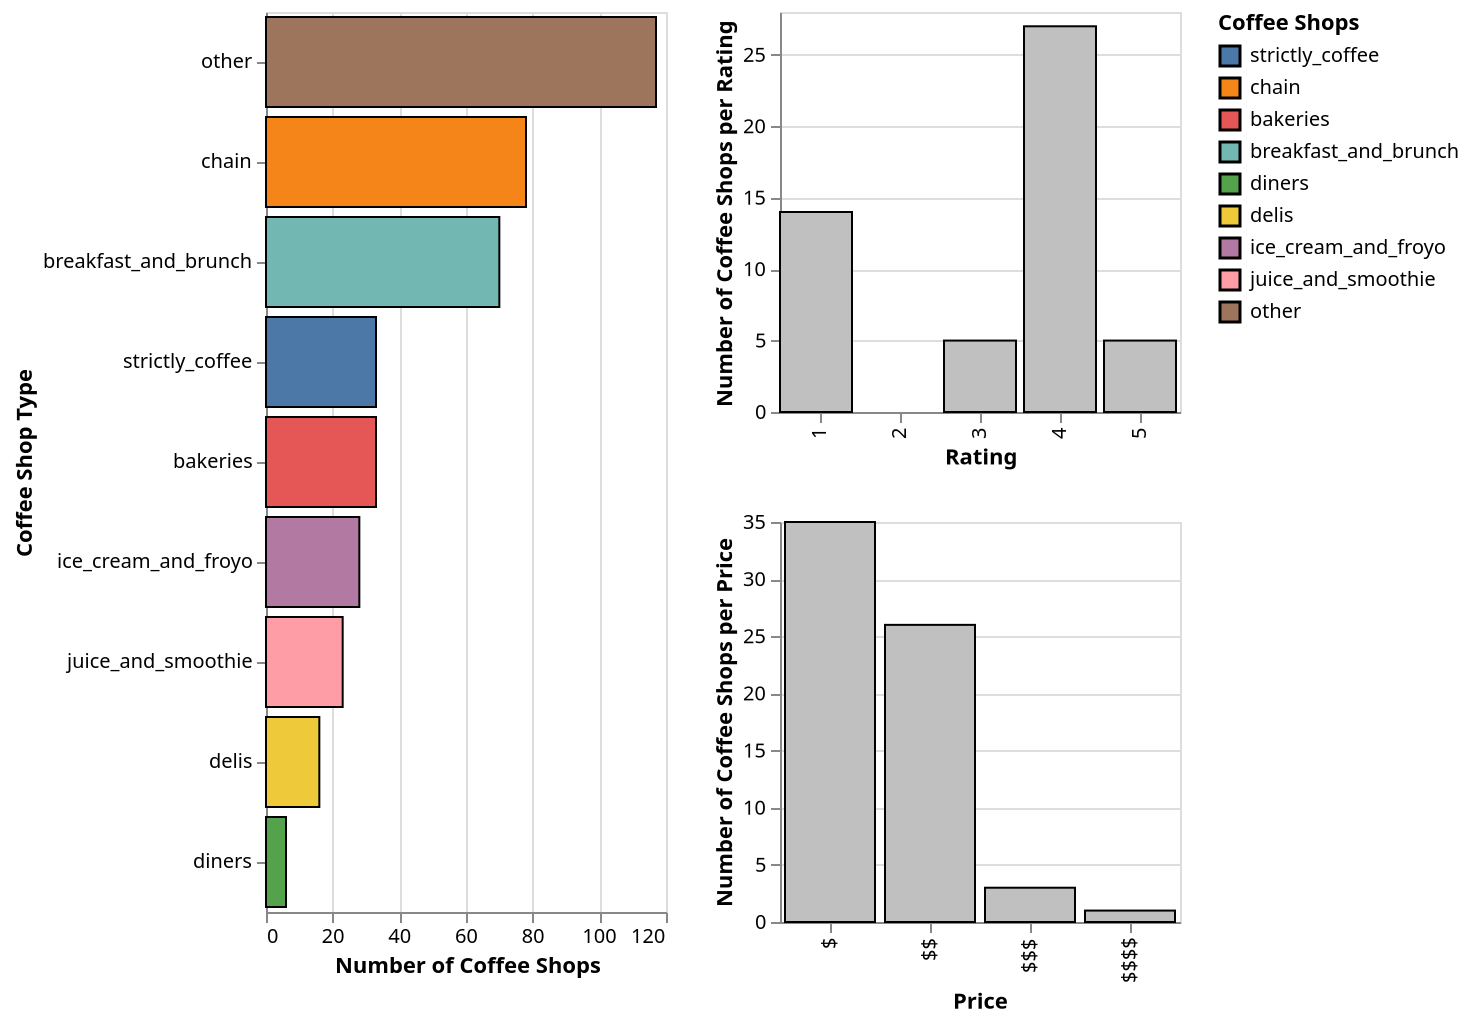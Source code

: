 {"config":{"view":{"width":400,"height":300}},"hconcat":[{"data":{"values":[{"Store_Name":"World Market","Price":"$$","Rating":4,"primary_category":"other"},{"Store_Name":"Starbucks","Price":"$$","Rating":4,"primary_category":"chain"},{"Store_Name":"Coppa Coffee and Tea Cafe","Price":"$","Rating":4.5,"primary_category":"strictly_coffee"},{"Store_Name":"Marketplace Cafe","Price":"$$","Rating":4,"primary_category":"diners"},{"Store_Name":"Godiva Chocolatier","Price":"$$","Rating":4,"primary_category":"other"},{"Store_Name":"Starbucks","Price":"$","Rating":3,"primary_category":"chain"},{"Store_Name":"Dilworth Coffee","Price":"$","Rating":4,"primary_category":"strictly_coffee"},{"Store_Name":"Nestle Toll House Cafe By Chip","Price":"$","Rating":3.5,"primary_category":"bakeries"},{"Store_Name":"The Cheesecake Factory","Price":"$$","Rating":3.5,"primary_category":"other"},{"Store_Name":"The Suffolk Punch","Price":"$","Rating":4.5,"primary_category":"other"},{"Store_Name":"Cast Iron Waffles","Price":"$","Rating":3.5,"primary_category":"breakfast_and_brunch"},{"Store_Name":"Reid's Fine Foods","Price":"$$","Rating":3.5,"primary_category":"other"},{"Store_Name":"Ebar","Price":"$$","Rating":4.5,"primary_category":"strictly_coffee"},{"Store_Name":"Bricktop's Restaurant","Price":"$$","Rating":4,"primary_category":"breakfast_and_brunch"},{"Store_Name":"Renaissance Patisserie","Price":"$$","Rating":4.5,"primary_category":"bakeries"},{"Store_Name":"Reid's Fine Foods","Price":"$$$","Rating":3.5,"primary_category":"other"},{"Store_Name":"Intermezzo Pizzeria and Cafe","Price":"$$","Rating":4,"primary_category":"other"},{"Store_Name":"Catawba Brewing","Price":"$$","Rating":4.5,"primary_category":"other"},{"Store_Name":"Earth Fare","Price":"$$$","Rating":4,"primary_category":"other"},{"Store_Name":"Pasta & Provisions","Price":"$$","Rating":4.5,"primary_category":"delis"},{"Store_Name":"ROCKSALT - Charlotte","Price":"$$","Rating":3.5,"primary_category":"breakfast_and_brunch"},{"Store_Name":"LittleSpoon","Price":"$$","Rating":3.5,"primary_category":"breakfast_and_brunch"},{"Store_Name":"Petit Philippe","Price":"$$","Rating":4.5,"primary_category":"other"},{"Store_Name":"Sugar Donuts","Price":"$$","Rating":4,"primary_category":"other"},{"Store_Name":"Another Broken Egg Cafe","Price":"$$","Rating":3.5,"primary_category":"breakfast_and_brunch"},{"Store_Name":"Gallery Restaurant","Price":"$$$","Rating":3.5,"primary_category":"breakfast_and_brunch"},{"Store_Name":"Elizabeth Creamery","Price":"$","Rating":4,"primary_category":"ice_cream_and_froyo"},{"Store_Name":"The Third Place","Price":"$","Rating":4,"primary_category":"strictly_coffee"},{"Store_Name":"Adams 7th Street Market","Price":"$","Rating":4,"primary_category":"breakfast_and_brunch"},{"Store_Name":"FuManChu CupCakes","Price":"$","Rating":4.5,"primary_category":"other"},{"Store_Name":"Central Coffee Company","Price":"$","Rating":4.5,"primary_category":"strictly_coffee"},{"Store_Name":"Two Scoops Creamery","Price":"$","Rating":4.5,"primary_category":"ice_cream_and_froyo"},{"Store_Name":"Ben & Jerry's","Price":"$","Rating":3.5,"primary_category":"ice_cream_and_froyo"},{"Store_Name":"Not Just Coffee - Providence","Price":"$$","Rating":5,"primary_category":"strictly_coffee"},{"Store_Name":"Sunflour Baking Company","Price":"$","Rating":4,"primary_category":"bakeries"},{"Store_Name":"Starbucks","Price":"$$","Rating":3.5,"primary_category":"chain"},{"Store_Name":"Earl's Grocery","Price":"$$","Rating":4.5,"primary_category":"breakfast_and_brunch"},{"Store_Name":"Bar Cocoa","Price":"$","Rating":4,"primary_category":"breakfast_and_brunch"},{"Store_Name":"Taste Cafe","Price":"$","Rating":3,"primary_category":"breakfast_and_brunch"},{"Store_Name":"Caffe Siena","Price":"$$","Rating":3.5,"primary_category":"breakfast_and_brunch"},{"Store_Name":"Caribou Coffee","Price":"$","Rating":4.5,"primary_category":"strictly_coffee"},{"Store_Name":"Mert's Heart & Soul","Price":"$$","Rating":3.5,"primary_category":"breakfast_and_brunch"},{"Store_Name":"Assorted Table Wine Shoppe","Price":"$$","Rating":4.5,"primary_category":"other"},{"Store_Name":"barCHOCOLATE","Price":"$$","Rating":4.5,"primary_category":"other"},{"Store_Name":"Local Loaf","Price":"$$","Rating":4,"primary_category":"bakeries"},{"Store_Name":"Not Just Coffee - 7th Street","Price":"$","Rating":4.5,"primary_category":"strictly_coffee"},{"Store_Name":"Orrman's Cheese Shop","Price":"$$","Rating":4.5,"primary_category":"other"},{"Store_Name":"Hazelnuts Creperie","Price":"$","Rating":4.5,"primary_category":"breakfast_and_brunch"},{"Store_Name":"Viva Raw","Price":"$$","Rating":4.5,"primary_category":"juice_and_smoothie"},{"Store_Name":"Subsecreto","Price":"$","Rating":4.5,"primary_category":"strictly_coffee"},{"Store_Name":"Waterbean Coffee","Price":"$","Rating":4.5,"primary_category":"other"},{"Store_Name":"Coffee Cone Cafe","Price":"$$","Rating":4.5,"primary_category":"ice_cream_and_froyo"},{"Store_Name":"Mecklenburg County ABC Store","Price":"$$$","Rating":3.5,"primary_category":"other"},{"Store_Name":"Quickly Bubble Tea","Price":"$","Rating":4.5,"primary_category":"juice_and_smoothie"},{"Store_Name":"Kiya's Cuizine","Price":"$","Rating":3.5,"primary_category":"juice_and_smoothie"},{"Store_Name":"CupLux Coffee Drive-Thru","Price":"$","Rating":5,"primary_category":"strictly_coffee"},{"Store_Name":"Famous Toastery","Price":"$$","Rating":3.5,"primary_category":"breakfast_and_brunch"},{"Store_Name":"Not Just Coffee - Dilworth","Price":"$","Rating":4.5,"primary_category":"breakfast_and_brunch"},{"Store_Name":"Green Brothers Juice","Price":"$$","Rating":4.5,"primary_category":"juice_and_smoothie"},{"Store_Name":"Starbucks","Price":"$$","Rating":3.5,"primary_category":"chain"},{"Store_Name":"The People's Market at Dilworth","Price":"$$","Rating":3.5,"primary_category":"strictly_coffee"},{"Store_Name":"Berrybrook Farm Natural Foods","Price":"$$","Rating":4,"primary_category":"juice_and_smoothie"},{"Store_Name":"Menchie's Frozen Yogurt","Price":"$","Rating":4,"primary_category":"ice_cream_and_froyo"},{"Store_Name":"Just Fresh Bakery Cafe","Price":"$","Rating":3,"primary_category":"breakfast_and_brunch"},{"Store_Name":"Duck Donuts","Price":"$","Rating":4.5,"primary_category":"breakfast_and_brunch"},{"Store_Name":"Crema Espresso Bar and Cafe","Price":"$","Rating":4.5,"primary_category":"bakeries"},{"Store_Name":"Harris Teeter","Price":"$$","Rating":3.5,"primary_category":"chain"},{"Store_Name":"Starbucks","Price":"$$","Rating":3.5,"primary_category":"chain"},{"Store_Name":"Roots Cafe","Price":"$$","Rating":4,"primary_category":"breakfast_and_brunch"},{"Store_Name":"Publix","Price":"$$","Rating":4,"primary_category":"other"},{"Store_Name":"Mr. K's Soft Ice Cream & Drive In","Price":"$","Rating":4,"primary_category":"ice_cream_and_froyo"},{"Store_Name":"Owen's Bagel & Deli","Price":"$","Rating":4.5,"primary_category":"delis"},{"Store_Name":"Savory Spice Shop","Price":"$$","Rating":4.5,"primary_category":"other"},{"Store_Name":"Not Just Coffee - South End","Price":"$$","Rating":4.5,"primary_category":"strictly_coffee"},{"Store_Name":"Dunkin' Donuts","Price":"$","Rating":3,"primary_category":"chain"},{"Store_Name":"Sunflour Baking Company","Price":"$","Rating":4,"primary_category":"bakeries"},{"Store_Name":"Tupelo Honey","Price":"$$","Rating":4,"primary_category":"breakfast_and_brunch"},{"Store_Name":"Trader Joe's","Price":"$$","Rating":4.5,"primary_category":"other"},{"Store_Name":"Tropical Smoothie Cafe","Price":"$","Rating":3.5,"primary_category":"juice_and_smoothie"},{"Store_Name":"Le Macaron French Pastries","Price":"$$$","Rating":4.5,"primary_category":"bakeries"},{"Store_Name":"HI Tide Poke & Raw Bar","Price":"$$","Rating":4,"primary_category":"other"},{"Store_Name":"Nova's Bakery","Price":"$","Rating":3.5,"primary_category":"bakeries"},{"Store_Name":"Einstein Bros Bagels","Price":"$","Rating":3,"primary_category":"chain"},{"Store_Name":"Crispy Crepe","Price":"$$","Rating":4,"primary_category":"bakeries"},{"Store_Name":"Lincoln's Haberdashery","Price":"$$","Rating":4.5,"primary_category":"other"},{"Store_Name":"Midnight Diner","Price":"$","Rating":4,"primary_category":"diners"},{"Store_Name":"QuikTrip","Price":"$","Rating":4.5,"primary_category":"chain"},{"Store_Name":"Atlantic Farmers Market","Price":"$","Rating":3.5,"primary_category":"other"},{"Store_Name":"The Dumpling Lady","Price":"$","Rating":4.5,"primary_category":"other"},{"Store_Name":"King of Pops","Price":"$","Rating":4.5,"primary_category":"ice_cream_and_froyo"},{"Store_Name":"Sycamore Brewing","Price":"$$","Rating":4,"primary_category":"other"},{"Store_Name":"Villani's Bakery","Price":"$","Rating":5,"primary_category":"bakeries"},{"Store_Name":"Tip Top Daily Market","Price":"$","Rating":4.5,"primary_category":"other"},{"Store_Name":"Jason's Deli","Price":"$","Rating":3.5,"primary_category":"delis"},{"Store_Name":"The Fresh Market","Price":"$$","Rating":3.5,"primary_category":"other"},{"Store_Name":"Circle K","Price":"$","Rating":4,"primary_category":"chain"},{"Store_Name":"Odalys Bakery","Price":"$","Rating":4.5,"primary_category":"other"},{"Store_Name":"La Michoacana","Price":"$$","Rating":3.5,"primary_category":"ice_cream_and_froyo"},{"Store_Name":"Free Range Brewing","Price":"$","Rating":4,"primary_category":"other"},{"Store_Name":"Red@28th","Price":"$$","Rating":3,"primary_category":"other"},{"Store_Name":"Amélie's French Bakery & Café","Price":"$$","Rating":4,"primary_category":"chain"},{"Store_Name":"Earth Fare","Price":"$$$","Rating":3.5,"primary_category":"other"},{"Store_Name":"Mugs Coffee","Price":"$","Rating":4.5,"primary_category":"strictly_coffee"},{"Store_Name":"Brawley's Beverage","Price":"$$","Rating":4.5,"primary_category":"other"},{"Store_Name":"Bedder Bedder & Moore Montford-Abbey","Price":"$","Rating":4,"primary_category":"delis"},{"Store_Name":"7-Eleven","Price":"$$","Rating":3,"primary_category":"chain"},{"Store_Name":"Smoothie King","Price":"$$","Rating":3.5,"primary_category":"chain"},{"Store_Name":"Ben & Jerry's","Price":"$$","Rating":3.5,"primary_category":"ice_cream_and_froyo"},{"Store_Name":"Dunkin' Donuts","Price":"$","Rating":3,"primary_category":"chain"},{"Store_Name":"Crispy Banh Mi","Price":"$","Rating":4.5,"primary_category":"juice_and_smoothie"},{"Store_Name":"The Mad Greek of Charlotte - An Authentic Greek Cafe","Price":"$","Rating":4,"primary_category":"breakfast_and_brunch"},{"Store_Name":"Great Harvest Bread","Price":"$$","Rating":4.5,"primary_category":"bakeries"},{"Store_Name":"Camille's Sidewalk Cafe","Price":"$","Rating":3,"primary_category":"other"},{"Store_Name":"Original Pancake House","Price":"$","Rating":4,"primary_category":"breakfast_and_brunch"},{"Store_Name":"Mecklenburg ABC Liquor Store","Price":"$$","Rating":4,"primary_category":"other"},{"Store_Name":"Circle K","Price":"$","Rating":4.5,"primary_category":"chain"},{"Store_Name":"A & A International Food","Price":"$$","Rating":5,"primary_category":"other"},{"Store_Name":"Kona Snow","Price":"$","Rating":5,"primary_category":"other"},{"Store_Name":"The Southern Gourmet","Price":"$$","Rating":4,"primary_category":"other"},{"Store_Name":"Starbucks","Price":"$","Rating":3,"primary_category":"chain"},{"Store_Name":"Napa on Providence","Price":"$$","Rating":4,"primary_category":"breakfast_and_brunch"},{"Store_Name":"Starbucks","Price":"$$","Rating":3.5,"primary_category":"chain"},{"Store_Name":"Laurel Market","Price":"$","Rating":4.5,"primary_category":"delis"},{"Store_Name":"Hong Kong Bakery","Price":"$","Rating":4.5,"primary_category":"bakeries"},{"Store_Name":"Super G Mart","Price":"$","Rating":4,"primary_category":"other"},{"Store_Name":"Cloud 9 Confections","Price":"$","Rating":3.5,"primary_category":"other"},{"Store_Name":"Waffle House","Price":"$","Rating":3,"primary_category":"chain"},{"Store_Name":"Amélie's French Bakery & Café","Price":"$$","Rating":3.5,"primary_category":"chain"},{"Store_Name":"The Fresh Market","Price":"$$$","Rating":4,"primary_category":"other"},{"Store_Name":"Gleiberman's Kosher Mart & Restaurant","Price":"$$$$","Rating":3,"primary_category":"delis"},{"Store_Name":"Coco and the Director","Price":"$","Rating":4,"primary_category":"other"},{"Store_Name":"Starbucks","Price":"$$","Rating":3,"primary_category":"chain"},{"Store_Name":"Sea Level NC","Price":"$$","Rating":4,"primary_category":"breakfast_and_brunch"},{"Store_Name":"Something Classic Cafe","Price":"$","Rating":4,"primary_category":"strictly_coffee"},{"Store_Name":"Dilworth Coffee House","Price":"$","Rating":5,"primary_category":"strictly_coffee"},{"Store_Name":"The Herban Legend","Price":"$","Rating":4.5,"primary_category":"other"},{"Store_Name":"TIN Kitchen","Price":"$","Rating":4.5,"primary_category":"other"},{"Store_Name":"Corkscrew On 5th Wine & Coffee","Price":"$$","Rating":4.5,"primary_category":"other"},{"Store_Name":"TK Cafe","Price":"$","Rating":4,"primary_category":"strictly_coffee"},{"Store_Name":"Crave Dessert Bar","Price":"$$","Rating":3.5,"primary_category":"other"},{"Store_Name":"Queen City Grounds","Price":"$$","Rating":5,"primary_category":"strictly_coffee"},{"Store_Name":"Gigi's Cupcakes of Charlotte","Price":"$$$","Rating":3,"primary_category":"bakeries"},{"Store_Name":"Original Pancake House","Price":"$$","Rating":4,"primary_category":"breakfast_and_brunch"},{"Store_Name":"Harper's Restaurant","Price":"$$","Rating":3.5,"primary_category":"breakfast_and_brunch"},{"Store_Name":"Cafe At 6100","Price":"$","Rating":3,"primary_category":"strictly_coffee"},{"Store_Name":"Umami PokéRito","Price":"$$","Rating":4.5,"primary_category":"other"},{"Store_Name":"Urbana Spa","Price":"$$$","Rating":4,"primary_category":"other"},{"Store_Name":"Pressley Park Restaurant","Price":"$","Rating":3,"primary_category":"breakfast_and_brunch"},{"Store_Name":"World Market","Price":"$$","Rating":4,"primary_category":"other"},{"Store_Name":"Krispy Kreme","Price":"$","Rating":3.5,"primary_category":"other"},{"Store_Name":"Starbucks","Price":"$$","Rating":3.5,"primary_category":"chain"},{"Store_Name":"Tattoo Me","Price":"$$$$","Rating":5,"primary_category":"other"},{"Store_Name":"The Brass Tap - South End","Price":"$$","Rating":3,"primary_category":"other"},{"Store_Name":"Wooden Robot Brewery","Price":"$","Rating":4.5,"primary_category":"other"},{"Store_Name":"Golden Cow Creamery","Price":"$","Rating":4.5,"primary_category":"ice_cream_and_froyo"},{"Store_Name":"Craft Tasting Room & Growler Shop","Price":"$$","Rating":4.5,"primary_category":"other"},{"Store_Name":"The Coffee Priest","Price":"$","Rating":4.5,"primary_category":"strictly_coffee"},{"Store_Name":"The Unknown Brewing","Price":"$","Rating":4,"primary_category":"other"},{"Store_Name":"JP Charlotte at Westin","Price":"$$","Rating":4,"primary_category":"diners"},{"Store_Name":"Rico's Acai","Price":"$$","Rating":4,"primary_category":"other"},{"Store_Name":"Smoothie King","Price":"$$","Rating":4.5,"primary_category":"chain"},{"Store_Name":"Just Fresh","Price":"$","Rating":3.5,"primary_category":"delis"},{"Store_Name":"Charlotte Coffee Station","Price":"$","Rating":4,"primary_category":"strictly_coffee"},{"Store_Name":"Energy Cafe","Price":"$","Rating":3,"primary_category":"juice_and_smoothie"},{"Store_Name":"Jackson's Java","Price":"$","Rating":3.5,"primary_category":"strictly_coffee"},{"Store_Name":"Amélie's French Bakery & Café","Price":"$","Rating":4,"primary_category":"chain"},{"Store_Name":"Starbucks","Price":"$$","Rating":3.5,"primary_category":"chain"},{"Store_Name":"Starbucks","Price":"$","Rating":3.5,"primary_category":"chain"},{"Store_Name":"Dunkin' Donuts","Price":"$","Rating":3,"primary_category":"chain"},{"Store_Name":"Redeye Diner","Price":"$","Rating":3.5,"primary_category":"diners"},{"Store_Name":"Halfpenny's","Price":"$","Rating":4.5,"primary_category":"ice_cream_and_froyo"},{"Store_Name":"Parliament Espresso & Coffee Bar","Price":"$","Rating":4.5,"primary_category":"strictly_coffee"},{"Store_Name":"Rush Espresso","Price":"$","Rating":4.5,"primary_category":"bakeries"},{"Store_Name":"Melt-In Your Mouth","Price":"$","Rating":4,"primary_category":"bakeries"},{"Store_Name":"Clover Joe's","Price":"$","Rating":4,"primary_category":"other"},{"Store_Name":"Rhino Market & Deli","Price":"$","Rating":4.5,"primary_category":"delis"},{"Store_Name":"Valhalla Pub and Eatery","Price":"$$","Rating":4,"primary_category":"breakfast_and_brunch"},{"Store_Name":"7-Eleven","Price":"$$","Rating":5,"primary_category":"chain"},{"Store_Name":"Hazelnuts Creperie","Price":"$","Rating":4.5,"primary_category":"breakfast_and_brunch"},{"Store_Name":"Starbucks","Price":"$$","Rating":3.5,"primary_category":"chain"},{"Store_Name":"Energy Cafe","Price":"$","Rating":3.5,"primary_category":"juice_and_smoothie"},{"Store_Name":"Green Brothers Juice Co.","Price":"$$","Rating":4,"primary_category":"juice_and_smoothie"},{"Store_Name":"Chicken Salad Chick","Price":"$","Rating":3.5,"primary_category":"other"},{"Store_Name":"Charlotte Christmas Village","Price":"$$","Rating":3,"primary_category":"other"},{"Store_Name":"Not Just Coffee- Packard Place","Price":"$","Rating":4.5,"primary_category":"strictly_coffee"},{"Store_Name":"Basal Coffee","Price":"$","Rating":5,"primary_category":"strictly_coffee"},{"Store_Name":"Papi Queso","Price":"$","Rating":4.5,"primary_category":"other"},{"Store_Name":"Loft & Cellar","Price":"$$","Rating":4,"primary_category":"breakfast_and_brunch"},{"Store_Name":"Green's Lunch","Price":"$","Rating":3.5,"primary_category":"breakfast_and_brunch"},{"Store_Name":"Draught","Price":"$$","Rating":3.5,"primary_category":"breakfast_and_brunch"},{"Store_Name":"Nile Ethiopian Restaurant & Grocery","Price":"$","Rating":5,"primary_category":"other"},{"Store_Name":"Al-basha Mediterranean Grill & Hookah","Price":"$$","Rating":4,"primary_category":"juice_and_smoothie"},{"Store_Name":"Cedar Land","Price":"$","Rating":4,"primary_category":"other"},{"Store_Name":"QuikTrip","Price":"$$","Rating":4.5,"primary_category":"chain"},{"Store_Name":"Ben & Jerry's","Price":"$$","Rating":3.5,"primary_category":"ice_cream_and_froyo"},{"Store_Name":"Caribou Coffee","Price":"$","Rating":4.5,"primary_category":"strictly_coffee"},{"Store_Name":"Julia's Café and Books","Price":"$","Rating":4.5,"primary_category":"other"},{"Store_Name":"Yummi Banh Mi Truck","Price":"$","Rating":4.5,"primary_category":"other"},{"Store_Name":"Waffle House","Price":"$","Rating":3.5,"primary_category":"chain"},{"Store_Name":"Cracker Barrel Old Country Store","Price":"$","Rating":3.5,"primary_category":"breakfast_and_brunch"},{"Store_Name":"Harris Teeter","Price":"$$","Rating":4,"primary_category":"chain"},{"Store_Name":"Starbucks","Price":"$$","Rating":4.5,"primary_category":"chain"},{"Store_Name":"Barista Craft","Price":"$","Rating":4,"primary_category":"bakeries"},{"Store_Name":"Karmale Cafe","Price":"$","Rating":4,"primary_category":"breakfast_and_brunch"},{"Store_Name":"Jolly Rolls Ice Cream","Price":"$","Rating":3.5,"primary_category":"ice_cream_and_froyo"},{"Store_Name":"Phil's Deli","Price":"$","Rating":4,"primary_category":"delis"},{"Store_Name":"The Fresh Market","Price":"$$$","Rating":3.5,"primary_category":"other"},{"Store_Name":"Poppy's Bagels & More","Price":"$","Rating":4,"primary_category":"breakfast_and_brunch"},{"Store_Name":"The Secret Chocolatier","Price":"$$","Rating":4.5,"primary_category":"other"},{"Store_Name":"Juice Bar Providence Plaza","Price":"$$","Rating":4,"primary_category":"juice_and_smoothie"},{"Store_Name":"Eddie's Place","Price":"$$","Rating":4,"primary_category":"breakfast_and_brunch"},{"Store_Name":"Cotswold Farmers Market","Price":"$","Rating":5,"primary_category":"other"},{"Store_Name":"Cold Stone Creamery","Price":"$$","Rating":4,"primary_category":"ice_cream_and_froyo"},{"Store_Name":"Starbucks","Price":"$$","Rating":3,"primary_category":"chain"},{"Store_Name":"Hazelnuts Creperie","Price":"$","Rating":4.5,"primary_category":"breakfast_and_brunch"},{"Store_Name":"TCBY","Price":"$","Rating":3.5,"primary_category":"ice_cream_and_froyo"},{"Store_Name":"The Butcher's Market","Price":"$$$","Rating":4,"primary_category":"other"},{"Store_Name":"Famous Toastery Ballantyne","Price":"$$","Rating":4,"primary_category":"breakfast_and_brunch"},{"Store_Name":"Starbucks","Price":"$$","Rating":3.5,"primary_category":"chain"},{"Store_Name":"Bytes Cafe","Price":"$","Rating":3,"primary_category":"breakfast_and_brunch"},{"Store_Name":"Big View Diner","Price":"$$","Rating":3.5,"primary_category":"diners"},{"Store_Name":"The Lights Juicery & Cafe","Price":"$$","Rating":4.5,"primary_category":"juice_and_smoothie"},{"Store_Name":"Rita's Italian Ice","Price":"$","Rating":4,"primary_category":"ice_cream_and_froyo"},{"Store_Name":"Harris Teeter","Price":"$$","Rating":3,"primary_category":"chain"},{"Store_Name":"Bagel Bin & Deli II","Price":"$","Rating":4,"primary_category":"delis"},{"Store_Name":"Cast Iron Waffles","Price":"$","Rating":4,"primary_category":"breakfast_and_brunch"},{"Store_Name":"IHOP","Price":"$","Rating":3.5,"primary_category":"chain"},{"Store_Name":"Starbucks","Price":"$$","Rating":5,"primary_category":"chain"},{"Store_Name":"Publix","Price":"$$","Rating":4.5,"primary_category":"other"},{"Store_Name":"Rush Espresso Cafe and Wine Bar","Price":"$","Rating":4.5,"primary_category":"breakfast_and_brunch"},{"Store_Name":"Smoothie King","Price":"$$","Rating":4,"primary_category":"chain"},{"Store_Name":"Terrace Restaurants","Price":"$$","Rating":4,"primary_category":"breakfast_and_brunch"},{"Store_Name":"Starbucks","Price":"$$","Rating":3,"primary_category":"chain"},{"Store_Name":"Sunflour Baking Company","Price":"$$","Rating":4,"primary_category":"bakeries"},{"Store_Name":"Mocco Bistro","Price":"$","Rating":4.5,"primary_category":"bakeries"},{"Store_Name":"Skyland Family Restaurant","Price":"$","Rating":3.5,"primary_category":"breakfast_and_brunch"},{"Store_Name":"7-Eleven","Price":"$$","Rating":3,"primary_category":"chain"},{"Store_Name":"Harris Teeter","Price":"$$","Rating":4,"primary_category":"chain"},{"Store_Name":"Stockyard Restaurant","Price":"$","Rating":4.5,"primary_category":"breakfast_and_brunch"},{"Store_Name":"The Common Market Oakwold","Price":"$","Rating":4.5,"primary_category":"other"},{"Store_Name":"Upstream","Price":"$$$","Rating":4,"primary_category":"breakfast_and_brunch"},{"Store_Name":"Cafe Monte","Price":"$$","Rating":4,"primary_category":"bakeries"},{"Store_Name":"Starbucks","Price":"$","Rating":3.5,"primary_category":"chain"},{"Store_Name":"Harris Teeter","Price":"$$","Rating":4,"primary_category":"chain"},{"Store_Name":"Cloister Honey","Price":"$$","Rating":5,"primary_category":"other"},{"Store_Name":"Corkbuzz Restaurant & Wine Bar","Price":"$$","Rating":4,"primary_category":"breakfast_and_brunch"},{"Store_Name":"Starbucks","Price":"$","Rating":3,"primary_category":"chain"},{"Store_Name":"Whole Foods Market - Charlotte","Price":"$$$","Rating":4,"primary_category":"other"},{"Store_Name":"Caribou Coffee","Price":"$$","Rating":4,"primary_category":"juice_and_smoothie"},{"Store_Name":"Bruegger's Bagels","Price":"$","Rating":3,"primary_category":"breakfast_and_brunch"},{"Store_Name":"Juice Bar","Price":"$$","Rating":4,"primary_category":"juice_and_smoothie"},{"Store_Name":"Amélie's French Bakery & Café","Price":"$","Rating":4.5,"primary_category":"chain"},{"Store_Name":"Suárez Bakery","Price":"$","Rating":4,"primary_category":"bakeries"},{"Store_Name":"Cantina 1511","Price":"$$","Rating":3.5,"primary_category":"breakfast_and_brunch"},{"Store_Name":"Va Da Vie","Price":"$","Rating":4.5,"primary_category":"other"},{"Store_Name":"The Flying Biscuit Cafe - Charlotte","Price":"$$","Rating":4,"primary_category":"breakfast_and_brunch"},{"Store_Name":"The Charlotte Cafe","Price":"$$","Rating":3,"primary_category":"breakfast_and_brunch"},{"Store_Name":"7-Eleven","Price":"$$","Rating":5,"primary_category":"chain"},{"Store_Name":"Cosmic Cookie Bakery","Price":"$","Rating":3.5,"primary_category":"bakeries"},{"Store_Name":"Waffle House","Price":"$","Rating":3,"primary_category":"chain"},{"Store_Name":"7-Eleven","Price":"$","Rating":5,"primary_category":"chain"},{"Store_Name":"Blue Blaze Brewing","Price":"$","Rating":4.5,"primary_category":"other"},{"Store_Name":"Toucan Louie's","Price":"$$","Rating":5,"primary_category":"juice_and_smoothie"},{"Store_Name":"Pure Intentions Coffee","Price":"$$","Rating":5,"primary_category":"strictly_coffee"},{"Store_Name":"NoDa Brewing Company","Price":"$","Rating":4.5,"primary_category":"other"},{"Store_Name":"Graham Street Grill","Price":"$","Rating":4.5,"primary_category":"breakfast_and_brunch"},{"Store_Name":"Famous Toastery","Price":"$$","Rating":4,"primary_category":"breakfast_and_brunch"},{"Store_Name":"Fruiticup","Price":"$","Rating":3.5,"primary_category":"ice_cream_and_froyo"},{"Store_Name":"Ninety's Ice Cream & Sandwiches","Price":"$","Rating":4,"primary_category":"ice_cream_and_froyo"},{"Store_Name":"Wine Vault","Price":"$$","Rating":4,"primary_category":"other"},{"Store_Name":"Starbucks","Price":"$$","Rating":3.5,"primary_category":"chain"},{"Store_Name":"Smoothie King","Price":"$","Rating":3.5,"primary_category":"chain"},{"Store_Name":"Pike's Old Fashioned Soda Shop","Price":"$$","Rating":3.5,"primary_category":"ice_cream_and_froyo"},{"Store_Name":"All Nations Coffee","Price":"$","Rating":4.5,"primary_category":"strictly_coffee"},{"Store_Name":"Central Coffee","Price":"$","Rating":4,"primary_category":"strictly_coffee"},{"Store_Name":"Clean Juice","Price":"$$","Rating":3.5,"primary_category":"juice_and_smoothie"},{"Store_Name":"Tea Fusion Cafe","Price":"$","Rating":4.5,"primary_category":"other"},{"Store_Name":"Pho Real Vietnamese Restaurant and Bar","Price":"$$","Rating":3.5,"primary_category":"other"},{"Store_Name":"Banh Mi Brothers","Price":"$","Rating":4.5,"primary_category":"juice_and_smoothie"},{"Store_Name":"Starbucks","Price":"$$","Rating":3.5,"primary_category":"chain"},{"Store_Name":"Circle K","Price":"$","Rating":5,"primary_category":"chain"},{"Store_Name":"Starbucks","Price":"$$","Rating":4,"primary_category":"chain"},{"Store_Name":"World Market","Price":"$$","Rating":4,"primary_category":"other"},{"Store_Name":"Pelican's SnoBalls","Price":"$","Rating":4.5,"primary_category":"other"},{"Store_Name":"Starbucks","Price":"$$$","Rating":4.5,"primary_category":"chain"},{"Store_Name":"The Olde Mecklenburg Brewery","Price":"$$","Rating":4,"primary_category":"other"},{"Store_Name":"Red Clay Ciderworks","Price":"$","Rating":4.5,"primary_category":"other"},{"Store_Name":"South End Grind","Price":"$","Rating":4.5,"primary_category":"strictly_coffee"},{"Store_Name":"Bedder Bedder & Moore","Price":"$","Rating":3.5,"primary_category":"delis"},{"Store_Name":"QuikTrip","Price":"$$","Rating":4.5,"primary_category":"chain"},{"Store_Name":"Carolina Prime Restaurant & Steakhouse","Price":"$$","Rating":3.5,"primary_category":"breakfast_and_brunch"},{"Store_Name":"New York Pastries & Pasteleria","Price":"$","Rating":4,"primary_category":"bakeries"},{"Store_Name":"Sugar Creek Brewing Company","Price":"$$","Rating":4.5,"primary_category":"other"},{"Store_Name":"Legion Brewing","Price":"$","Rating":4.5,"primary_category":"other"},{"Store_Name":"Okra","Price":"$$","Rating":4,"primary_category":"other"},{"Store_Name":"The Common Market","Price":"$","Rating":4.5,"primary_category":"delis"},{"Store_Name":"Hookah Hotspot","Price":"$$","Rating":4.5,"primary_category":"other"},{"Store_Name":"Sammy's Deli Restaurants","Price":"$","Rating":3.5,"primary_category":"delis"},{"Store_Name":"Bistro La Bon","Price":"$$","Rating":4,"primary_category":"breakfast_and_brunch"},{"Store_Name":"Harris Teeter","Price":"$$","Rating":3,"primary_category":"chain"},{"Store_Name":"Bakery Deli Salvadoreno","Price":"$","Rating":3.5,"primary_category":"delis"},{"Store_Name":"Silver Bullet Diner","Price":"$","Rating":3.5,"primary_category":"breakfast_and_brunch"},{"Store_Name":"Clean Juice","Price":"$$","Rating":3.5,"primary_category":"juice_and_smoothie"},{"Store_Name":"Flying Biscuit Cafe- Charlotte","Price":"$$","Rating":3.5,"primary_category":"breakfast_and_brunch"},{"Store_Name":"Starbucks","Price":"$","Rating":3.5,"primary_category":"chain"},{"Store_Name":"Starbucks","Price":"$$","Rating":3,"primary_category":"chain"},{"Store_Name":"Harris Teeter","Price":"$$","Rating":4,"primary_category":"chain"},{"Store_Name":"Exxon Mobile","Price":"$$","Rating":5,"primary_category":"other"},{"Store_Name":"Marble Slab Creamery","Price":"$","Rating":3.5,"primary_category":"ice_cream_and_froyo"},{"Store_Name":"7-Eleven","Price":"$$","Rating":5,"primary_category":"chain"},{"Store_Name":"Inizio Pizza Napoletana","Price":"$$","Rating":4.5,"primary_category":"other"},{"Store_Name":"Crispy Banh Mi","Price":"$$","Rating":5,"primary_category":"juice_and_smoothie"},{"Store_Name":"Comic Girl Coffee & Books","Price":"$","Rating":5,"primary_category":"other"},{"Store_Name":"Dilworth Coffee - Plantation Market","Price":"$","Rating":4,"primary_category":"strictly_coffee"},{"Store_Name":"Holler & Dash Biscuit House","Price":"$","Rating":4.5,"primary_category":"breakfast_and_brunch"},{"Store_Name":"Nekter Juice Bar","Price":"$$","Rating":4.5,"primary_category":"ice_cream_and_froyo"},{"Store_Name":"Harris Teeter","Price":"$$","Rating":4,"primary_category":"chain"},{"Store_Name":"7-Eleven","Price":"$$","Rating":3,"primary_category":"chain"},{"Store_Name":"Hex Coffee","Price":"$","Rating":4.5,"primary_category":"strictly_coffee"},{"Store_Name":"Good Bottle","Price":"$$","Rating":4.5,"primary_category":"other"},{"Store_Name":"Light Rail Family Restaurant","Price":"$","Rating":3.5,"primary_category":"breakfast_and_brunch"},{"Store_Name":"Microsoft Cafeteria","Price":"$","Rating":4,"primary_category":"other"},{"Store_Name":"The Blushing Bakeshop","Price":"$$","Rating":3,"primary_category":"bakeries"},{"Store_Name":"Aldi","Price":"$","Rating":3.5,"primary_category":"other"},{"Store_Name":"Starbucks","Price":"$$","Rating":3,"primary_category":"chain"},{"Store_Name":"7-Eleven","Price":"$$","Rating":3.5,"primary_category":"chain"},{"Store_Name":"Menus Restaurant","Price":"$","Rating":4,"primary_category":"breakfast_and_brunch"},{"Store_Name":"Antojitos Mi Colombia Bakery","Price":"$","Rating":4,"primary_category":"bakeries"},{"Store_Name":"Noda Bodega","Price":"$","Rating":4.5,"primary_category":"delis"},{"Store_Name":"Heist Brewery","Price":"$$","Rating":3.5,"primary_category":"other"},{"Store_Name":"Reigning Doughnuts","Price":"$","Rating":4.5,"primary_category":"other"},{"Store_Name":"Popbar","Price":"$","Rating":4.5,"primary_category":"ice_cream_and_froyo"},{"Store_Name":"Smelly Cat Coffee","Price":"$","Rating":4.5,"primary_category":"breakfast_and_brunch"},{"Store_Name":"JackBeagles","Price":"$","Rating":4,"primary_category":"breakfast_and_brunch"},{"Store_Name":"Boudreaux's Louisiana Kitchen","Price":"$$","Rating":3.5,"primary_category":"breakfast_and_brunch"},{"Store_Name":"Salud Beer Shop","Price":"$$","Rating":5,"primary_category":"other"},{"Store_Name":"Salud Cerveceria","Price":"$$","Rating":4.5,"primary_category":"other"},{"Store_Name":"Trade And Lore","Price":"$","Rating":4.5,"primary_category":"strictly_coffee"},{"Store_Name":"Bold Missy Brewery","Price":"$","Rating":4,"primary_category":"other"},{"Store_Name":"Crown Station","Price":"$","Rating":5,"primary_category":"other"},{"Store_Name":"Divine Barrel Brewing","Price":"$$","Rating":5,"primary_category":"other"},{"Store_Name":"Odalys Bakery","Price":"$","Rating":4.5,"primary_category":"bakeries"},{"Store_Name":"Dragon Moonshine","Price":"$","Rating":5,"primary_category":"other"},{"Store_Name":"Mac Tabby","Price":"$","Rating":4.5,"primary_category":"other"},{"Store_Name":"Boquete Mountain Coffee Roasters","Price":"$$","Rating":5,"primary_category":"strictly_coffee"},{"Store_Name":"NoDa Brewing Company","Price":"$","Rating":4.5,"primary_category":"other"},{"Store_Name":"Bosna Market","Price":"$$","Rating":4.5,"primary_category":"other"},{"Store_Name":"Krazy Fish","Price":"$$","Rating":4,"primary_category":"breakfast_and_brunch"},{"Store_Name":"Zada Jane's Corner Cafe","Price":"$$","Rating":3.5,"primary_category":"breakfast_and_brunch"},{"Store_Name":"Nova's Bakery","Price":"$","Rating":3.5,"primary_category":"bakeries"},{"Store_Name":"Rita's Italian Ice","Price":"$","Rating":4,"primary_category":"ice_cream_and_froyo"},{"Store_Name":"Midwood Smokehouse","Price":"$$","Rating":4.5,"primary_category":"other"},{"Store_Name":"Great Harvest Bread","Price":"$","Rating":4,"primary_category":"bakeries"},{"Store_Name":"Starbucks","Price":"$$","Rating":3.5,"primary_category":"chain"},{"Store_Name":"Trader Joe's","Price":"$$","Rating":4.5,"primary_category":"other"},{"Store_Name":"Vintner Wine Market","Price":"$$","Rating":4,"primary_category":"other"},{"Store_Name":"Le Peep","Price":"$$","Rating":3.5,"primary_category":"breakfast_and_brunch"},{"Store_Name":"Manhattan Bagel","Price":"$","Rating":3.5,"primary_category":"other"},{"Store_Name":"Dino's Family Restaurant","Price":"$","Rating":3.5,"primary_category":"breakfast_and_brunch"},{"Store_Name":"The Village","Price":"$","Rating":3.5,"primary_category":"breakfast_and_brunch"},{"Store_Name":"The Suffolk Punch","Price":"$$","Rating":4,"primary_category":"other"},{"Store_Name":"Hyde Brewing","Price":"$$","Rating":3,"primary_category":"other"},{"Store_Name":"Triple C Brewing Company","Price":"$","Rating":4.5,"primary_category":"other"},{"Store_Name":"Lenny Boy Brewing","Price":"$","Rating":4.5,"primary_category":"other"},{"Store_Name":"Rhino Market & Deli","Price":"$","Rating":4.5,"primary_category":"delis"},{"Store_Name":"Starbucks","Price":"$$","Rating":3,"primary_category":"chain"},{"Store_Name":"Carolina Family Restaurant","Price":"$","Rating":4,"primary_category":"breakfast_and_brunch"},{"Store_Name":"Bp","Price":"$","Rating":4,"primary_category":"other"},{"Store_Name":"Landmark Diner Restaurant","Price":"$","Rating":3.5,"primary_category":"diners"},{"Store_Name":"Manolo's Bakery","Price":"$","Rating":4,"primary_category":"bakeries"},{"Store_Name":"X-tra Ball Ice Cream & Pinball","Price":"$","Rating":4.5,"primary_category":"ice_cream_and_froyo"},{"Store_Name":"QuikTrip","Price":"$","Rating":4,"primary_category":"chain"},{"Store_Name":"IHOP","Price":"$","Rating":3,"primary_category":"chain"},{"Store_Name":"QC Tea Bar","Price":"$$","Rating":4.5,"primary_category":"juice_and_smoothie"},{"Store_Name":"Just Fresh","Price":"$","Rating":3.5,"primary_category":"juice_and_smoothie"},{"Store_Name":"Rise Biscuits Donuts","Price":"$","Rating":3.5,"primary_category":"other"},{"Store_Name":"Charlotte Regional Farmers Market","Price":"$","Rating":4,"primary_category":"other"},{"Store_Name":"Dunkin' Donuts","Price":"$$","Rating":3.5,"primary_category":"chain"},{"Store_Name":"Jazzy Cheesecakes","Price":"$$","Rating":4,"primary_category":"bakeries"},{"Store_Name":"Bob Evans","Price":"$","Rating":3,"primary_category":"breakfast_and_brunch"},{"Store_Name":"Clean Juice","Price":"$$","Rating":4.5,"primary_category":"juice_and_smoothie"},{"Store_Name":"Starbucks","Price":"$$","Rating":4,"primary_category":"chain"},{"Store_Name":"Harris Teeter","Price":"$$","Rating":4,"primary_category":"chain"},{"Store_Name":"Harris Teeter","Price":"$$","Rating":4.5,"primary_category":"chain"},{"Store_Name":"TCBY","Price":"$","Rating":4,"primary_category":"ice_cream_and_froyo"},{"Store_Name":"Speedway Grill & Cafe","Price":"$$","Rating":3,"primary_category":"breakfast_and_brunch"},{"Store_Name":"Starbucks","Price":"$$","Rating":3,"primary_category":"chain"},{"Store_Name":"Starbucks","Price":"$$","Rating":3,"primary_category":"chain"},{"Store_Name":"The Great American Bagel Bakery","Price":"$$","Rating":3,"primary_category":"other"},{"Store_Name":"Pino Gelato","Price":"$$","Rating":3.5,"primary_category":"other"},{"Store_Name":"Cinnabon","Price":"$","Rating":3.5,"primary_category":"bakeries"},{"Store_Name":"Cinnabon-Carvel","Price":"$","Rating":3,"primary_category":"bakeries"},{"Store_Name":"Rocky Mountain Chocolate Factory","Price":"$$","Rating":5,"primary_category":"other"},{"Store_Name":"TCBY","Price":"$$","Rating":3.5,"primary_category":"ice_cream_and_froyo"},{"Store_Name":"Brioche Dorée","Price":"$","Rating":3,"primary_category":"bakeries"},{"Store_Name":"Starbucks","Price":"$$","Rating":3.5,"primary_category":"chain"},{"Store_Name":"Starbucks","Price":"$$","Rating":3.5,"primary_category":"chain"},{"Store_Name":"Community Table Bistro","Price":"$","Rating":4.5,"primary_category":"breakfast_and_brunch"},{"Store_Name":"Trader Joe's","Price":"$$","Rating":4.5,"primary_category":"other"},{"Store_Name":"Great Harvest Bread","Price":"$","Rating":4.5,"primary_category":"bakeries"},{"Store_Name":"Rita's Italian Ice","Price":"$","Rating":4.5,"primary_category":"ice_cream_and_froyo"},{"Store_Name":"Starbucks","Price":"$$","Rating":4,"primary_category":"chain"},{"Store_Name":"Cold Stone Creamery","Price":"$$","Rating":3,"primary_category":"ice_cream_and_froyo"},{"Store_Name":"Harris Teeter","Price":"$$","Rating":3,"primary_category":"chain"}]},"mark":{"type":"bar","stroke":"Black"},"encoding":{"color":{"type":"nominal","field":"primary_category","legend":{"title":"Coffee Shops"},"scale":{"domain":["strictly_coffee","chain","bakeries","breakfast_and_brunch","diners","delis","ice_cream_and_froyo","juice_and_smoothie","other"],"scheme":"tableau10"}},"x":{"type":"quantitative","aggregate":"count","axis":{"title":"Number of Coffee Shops"}},"y":{"type":"nominal","axis":{"title":"Coffee Shop Type"},"field":"primary_category","sort":{"op":"count","order":"descending"}}},"height":450,"width":200},{"vconcat":[{"data":{"values":[{"Store_Name":"Morsels","Price":"$","Rating":3.5,"primary_category":"strictly_coffee"},{"Store_Name":"Ebar","Price":"$","Rating":4,"primary_category":"strictly_coffee"},{"Store_Name":"Simmer Cafe","Price":"$$","Rating":4,"primary_category":"strictly_coffee"},{"Store_Name":"Starbucks","Price":"$$","Rating":3,"primary_category":"chain"},{"Store_Name":"Cafe 100","Price":"$","Rating":4,"primary_category":"other"},{"Store_Name":"Aviva by Kameel","Price":"$$","Rating":5,"primary_category":"juice_and_smoothie"},{"Store_Name":"The Warhorse Coffee Joint","Price":"$","Rating":4.5,"primary_category":"strictly_coffee"},{"Store_Name":"The Goat Farm","Price":"$","Rating":4.5,"primary_category":"other"},{"Store_Name":"Land of a Thousand Hills Midtown","Price":"$$","Rating":4,"primary_category":"bakeries"},{"Store_Name":"Empire State South","Price":"$$$","Rating":4,"primary_category":"other"},{"Store_Name":"Arden's Garden","Price":"$","Rating":4,"primary_category":"chain"},{"Store_Name":"The Flying Biscuit Cafe","Price":"$$","Rating":4,"primary_category":"breakfast_and_brunch"},{"Store_Name":"Tropical Smoothie Cafe","Price":"$","Rating":4,"primary_category":"juice_and_smoothie"},{"Store_Name":"J. Christopher's","Price":"$$","Rating":3,"primary_category":"breakfast_and_brunch"},{"Store_Name":"Hodgepodge Coffeehouse & Gallery","Price":"$","Rating":4,"primary_category":"bakeries"},{"Store_Name":"Callie's Hot Little Biscuit","Price":"$","Rating":4,"primary_category":"bakeries"},{"Store_Name":"Cacao Atlanta Chocolate","Price":"$$$","Rating":3,"primary_category":"other"},{"Store_Name":"Java Jive Coffee House and Cafe","Price":"$","Rating":3.5,"primary_category":"breakfast_and_brunch"},{"Store_Name":"Callie's Hot Little Biscuit","Price":"$","Rating":4,"primary_category":"bakeries"},{"Store_Name":"Flats Handcrafted Flatbreads","Price":"$","Rating":4,"primary_category":"juice_and_smoothie"},{"Store_Name":"Starbucks","Price":"$","Rating":3.5,"primary_category":"chain"},{"Store_Name":"Cheese Caked","Price":"$$","Rating":4,"primary_category":"other"},{"Store_Name":"Good Food Truck","Price":"$","Rating":4.5,"primary_category":"other"},{"Store_Name":"Proof Bakeshop","Price":"$","Rating":4,"primary_category":"bakeries"},{"Store_Name":"Revolution Doughnuts","Price":"$$","Rating":4.5,"primary_category":"other"},{"Store_Name":"Park View Cafe","Price":"$","Rating":3.5,"primary_category":"other"},{"Store_Name":"Java World Coffee Cart","Price":"$","Rating":4.5,"primary_category":"breakfast_and_brunch"},{"Store_Name":"Kroger","Price":"$$","Rating":3.5,"primary_category":"other"},{"Store_Name":"Brother Moto","Price":"$","Rating":4.5,"primary_category":"other"},{"Store_Name":"Little's Food Store and Grill","Price":"$","Rating":4.5,"primary_category":"other"},{"Store_Name":"Jayida Ché Tea Spot","Price":"$$","Rating":5,"primary_category":"strictly_coffee"},{"Store_Name":"Morelli's Gourmet Ice Cream & Desserts","Price":"$","Rating":4.5,"primary_category":"ice_cream_and_froyo"},{"Store_Name":"Carver Neighborhood Market","Price":"$","Rating":4.5,"primary_category":"other"},{"Store_Name":"Firelight Coffee Roasters","Price":"$","Rating":4.5,"primary_category":"other"},{"Store_Name":"Buckhead Diner","Price":"$$","Rating":3.5,"primary_category":"breakfast_and_brunch"},{"Store_Name":"Taverna Buckhead","Price":"$$","Rating":3.5,"primary_category":"breakfast_and_brunch"},{"Store_Name":"Vegan Dream Doughnuts","Price":"$$","Rating":4,"primary_category":"other"},{"Store_Name":"Gato","Price":"$","Rating":4,"primary_category":"breakfast_and_brunch"},{"Store_Name":"Sean's Harvest Market","Price":"$","Rating":4.5,"primary_category":"juice_and_smoothie"},{"Store_Name":"Rhodes Family Bakery","Price":"$$","Rating":3.5,"primary_category":"bakeries"},{"Store_Name":"Whiskey Bird","Price":"$$","Rating":4.5,"primary_category":"breakfast_and_brunch"},{"Store_Name":"Sprouts Farmers Market","Price":"$$","Rating":4,"primary_category":"other"},{"Store_Name":"Municipal Market","Price":"$$","Rating":4,"primary_category":"other"},{"Store_Name":"Starbucks","Price":"$","Rating":3,"primary_category":"chain"},{"Store_Name":"Exxon","Price":"$$$$","Rating":3,"primary_category":"other"},{"Store_Name":"Kroger","Price":"$$","Rating":3.5,"primary_category":"other"},{"Store_Name":"Baskin Robbins","Price":"$","Rating":3.5,"primary_category":"ice_cream_and_froyo"},{"Store_Name":"Sweet Hut","Price":"$$","Rating":4,"primary_category":"bakeries"},{"Store_Name":"Godiva Chocolatier","Price":"$$$","Rating":4,"primary_category":"other"},{"Store_Name":"NM Cafe","Price":"$$","Rating":3.5,"primary_category":"other"},{"Store_Name":"Star Cafe","Price":"$","Rating":4,"primary_category":"breakfast_and_brunch"},{"Store_Name":"Majik's Market","Price":"$$","Rating":5,"primary_category":"other"},{"Store_Name":"Monday Night Brewing","Price":"$","Rating":4.5,"primary_category":"other"},{"Store_Name":"Neighborhood Eats","Price":"$","Rating":5,"primary_category":"breakfast_and_brunch"},{"Store_Name":"Smoothie King","Price":"$","Rating":4,"primary_category":"chain"},{"Store_Name":"Goldberg's Bagel Company & Deli","Price":"$$","Rating":4,"primary_category":"delis"},{"Store_Name":"Cafe At Pharr","Price":"$$","Rating":3.5,"primary_category":"other"},{"Store_Name":"Second Self Beer Company","Price":"$","Rating":4,"primary_category":"other"},{"Store_Name":"Kwan's Deli and Korean Kitchen","Price":"$","Rating":4,"primary_category":"delis"},{"Store_Name":"Charlot's Creole Cafe","Price":"$$","Rating":3.5,"primary_category":"strictly_coffee"},{"Store_Name":"Atlanta Breakfast Club","Price":"$$","Rating":4.5,"primary_category":"breakfast_and_brunch"},{"Store_Name":"Happy Tabby Cat Cafe","Price":"$","Rating":5,"primary_category":"strictly_coffee"},{"Store_Name":"Jake's Ice Creams & Sorbets","Price":"$","Rating":3.5,"primary_category":"ice_cream_and_froyo"},{"Store_Name":"Sun in My Belly","Price":"$$","Rating":4,"primary_category":"breakfast_and_brunch"},{"Store_Name":"Land of a Thousand Hills Coffee","Price":"$","Rating":4,"primary_category":"other"}]},"mark":{"type":"bar","fill":"silver","stroke":"Black"},"encoding":{"x":{"type":"ordinal","axis":{"title":"Rating"},"field":"Rating","scale":{"domain":[1,2,3,4,5],"type":"band"}},"y":{"type":"quantitative","aggregate":"count","axis":{"title":"Number of Coffee Shops per Rating"}}},"height":200,"width":200},{"data":{"values":[{"Store_Name":"Morsels","Price":"$","Rating":3.5,"primary_category":"strictly_coffee"},{"Store_Name":"Ebar","Price":"$","Rating":4,"primary_category":"strictly_coffee"},{"Store_Name":"Simmer Cafe","Price":"$$","Rating":4,"primary_category":"strictly_coffee"},{"Store_Name":"Starbucks","Price":"$$","Rating":3,"primary_category":"chain"},{"Store_Name":"Cafe 100","Price":"$","Rating":4,"primary_category":"other"},{"Store_Name":"Aviva by Kameel","Price":"$$","Rating":5,"primary_category":"juice_and_smoothie"},{"Store_Name":"The Warhorse Coffee Joint","Price":"$","Rating":4.5,"primary_category":"strictly_coffee"},{"Store_Name":"The Goat Farm","Price":"$","Rating":4.5,"primary_category":"other"},{"Store_Name":"Land of a Thousand Hills Midtown","Price":"$$","Rating":4,"primary_category":"bakeries"},{"Store_Name":"Empire State South","Price":"$$$","Rating":4,"primary_category":"other"},{"Store_Name":"Arden's Garden","Price":"$","Rating":4,"primary_category":"chain"},{"Store_Name":"The Flying Biscuit Cafe","Price":"$$","Rating":4,"primary_category":"breakfast_and_brunch"},{"Store_Name":"Tropical Smoothie Cafe","Price":"$","Rating":4,"primary_category":"juice_and_smoothie"},{"Store_Name":"J. Christopher's","Price":"$$","Rating":3,"primary_category":"breakfast_and_brunch"},{"Store_Name":"Hodgepodge Coffeehouse & Gallery","Price":"$","Rating":4,"primary_category":"bakeries"},{"Store_Name":"Callie's Hot Little Biscuit","Price":"$","Rating":4,"primary_category":"bakeries"},{"Store_Name":"Cacao Atlanta Chocolate","Price":"$$$","Rating":3,"primary_category":"other"},{"Store_Name":"Java Jive Coffee House and Cafe","Price":"$","Rating":3.5,"primary_category":"breakfast_and_brunch"},{"Store_Name":"Callie's Hot Little Biscuit","Price":"$","Rating":4,"primary_category":"bakeries"},{"Store_Name":"Flats Handcrafted Flatbreads","Price":"$","Rating":4,"primary_category":"juice_and_smoothie"},{"Store_Name":"Starbucks","Price":"$","Rating":3.5,"primary_category":"chain"},{"Store_Name":"Cheese Caked","Price":"$$","Rating":4,"primary_category":"other"},{"Store_Name":"Good Food Truck","Price":"$","Rating":4.5,"primary_category":"other"},{"Store_Name":"Proof Bakeshop","Price":"$","Rating":4,"primary_category":"bakeries"},{"Store_Name":"Revolution Doughnuts","Price":"$$","Rating":4.5,"primary_category":"other"},{"Store_Name":"Park View Cafe","Price":"$","Rating":3.5,"primary_category":"other"},{"Store_Name":"Java World Coffee Cart","Price":"$","Rating":4.5,"primary_category":"breakfast_and_brunch"},{"Store_Name":"Kroger","Price":"$$","Rating":3.5,"primary_category":"other"},{"Store_Name":"Brother Moto","Price":"$","Rating":4.5,"primary_category":"other"},{"Store_Name":"Little's Food Store and Grill","Price":"$","Rating":4.5,"primary_category":"other"},{"Store_Name":"Jayida Ché Tea Spot","Price":"$$","Rating":5,"primary_category":"strictly_coffee"},{"Store_Name":"Morelli's Gourmet Ice Cream & Desserts","Price":"$","Rating":4.5,"primary_category":"ice_cream_and_froyo"},{"Store_Name":"Carver Neighborhood Market","Price":"$","Rating":4.5,"primary_category":"other"},{"Store_Name":"Firelight Coffee Roasters","Price":"$","Rating":4.5,"primary_category":"other"},{"Store_Name":"Buckhead Diner","Price":"$$","Rating":3.5,"primary_category":"breakfast_and_brunch"},{"Store_Name":"Taverna Buckhead","Price":"$$","Rating":3.5,"primary_category":"breakfast_and_brunch"},{"Store_Name":"Vegan Dream Doughnuts","Price":"$$","Rating":4,"primary_category":"other"},{"Store_Name":"Gato","Price":"$","Rating":4,"primary_category":"breakfast_and_brunch"},{"Store_Name":"Sean's Harvest Market","Price":"$","Rating":4.5,"primary_category":"juice_and_smoothie"},{"Store_Name":"Rhodes Family Bakery","Price":"$$","Rating":3.5,"primary_category":"bakeries"},{"Store_Name":"Whiskey Bird","Price":"$$","Rating":4.5,"primary_category":"breakfast_and_brunch"},{"Store_Name":"Sprouts Farmers Market","Price":"$$","Rating":4,"primary_category":"other"},{"Store_Name":"Municipal Market","Price":"$$","Rating":4,"primary_category":"other"},{"Store_Name":"Starbucks","Price":"$","Rating":3,"primary_category":"chain"},{"Store_Name":"Exxon","Price":"$$$$","Rating":3,"primary_category":"other"},{"Store_Name":"Kroger","Price":"$$","Rating":3.5,"primary_category":"other"},{"Store_Name":"Baskin Robbins","Price":"$","Rating":3.5,"primary_category":"ice_cream_and_froyo"},{"Store_Name":"Sweet Hut","Price":"$$","Rating":4,"primary_category":"bakeries"},{"Store_Name":"Godiva Chocolatier","Price":"$$$","Rating":4,"primary_category":"other"},{"Store_Name":"NM Cafe","Price":"$$","Rating":3.5,"primary_category":"other"},{"Store_Name":"Star Cafe","Price":"$","Rating":4,"primary_category":"breakfast_and_brunch"},{"Store_Name":"Majik's Market","Price":"$$","Rating":5,"primary_category":"other"},{"Store_Name":"Monday Night Brewing","Price":"$","Rating":4.5,"primary_category":"other"},{"Store_Name":"Neighborhood Eats","Price":"$","Rating":5,"primary_category":"breakfast_and_brunch"},{"Store_Name":"Smoothie King","Price":"$","Rating":4,"primary_category":"chain"},{"Store_Name":"Goldberg's Bagel Company & Deli","Price":"$$","Rating":4,"primary_category":"delis"},{"Store_Name":"Cafe At Pharr","Price":"$$","Rating":3.5,"primary_category":"other"},{"Store_Name":"Second Self Beer Company","Price":"$","Rating":4,"primary_category":"other"},{"Store_Name":"Kwan's Deli and Korean Kitchen","Price":"$","Rating":4,"primary_category":"delis"},{"Store_Name":"Charlot's Creole Cafe","Price":"$$","Rating":3.5,"primary_category":"strictly_coffee"},{"Store_Name":"Atlanta Breakfast Club","Price":"$$","Rating":4.5,"primary_category":"breakfast_and_brunch"},{"Store_Name":"Happy Tabby Cat Cafe","Price":"$","Rating":5,"primary_category":"strictly_coffee"},{"Store_Name":"Jake's Ice Creams & Sorbets","Price":"$","Rating":3.5,"primary_category":"ice_cream_and_froyo"},{"Store_Name":"Sun in My Belly","Price":"$$","Rating":4,"primary_category":"breakfast_and_brunch"},{"Store_Name":"Land of a Thousand Hills Coffee","Price":"$","Rating":4,"primary_category":"other"}]},"mark":{"type":"bar","fill":"Silver","stroke":"Black"},"encoding":{"x":{"type":"nominal","axis":{"title":"Price"},"field":"Price"},"y":{"type":"quantitative","aggregate":"count","axis":{"title":"Number of Coffee Shops per Price"}}},"height":200,"width":200}]}],"data":{"values":[{"Store_Name":"Morsels","Price":"$","Rating":3.5,"primary_category":"strictly_coffee"},{"Store_Name":"Ebar","Price":"$","Rating":4,"primary_category":"strictly_coffee"},{"Store_Name":"Simmer Cafe","Price":"$$","Rating":4,"primary_category":"strictly_coffee"},{"Store_Name":"Starbucks","Price":"$$","Rating":3,"primary_category":"chain"},{"Store_Name":"Cafe 100","Price":"$","Rating":4,"primary_category":"other"},{"Store_Name":"Aviva by Kameel","Price":"$$","Rating":5,"primary_category":"juice_and_smoothie"},{"Store_Name":"The Warhorse Coffee Joint","Price":"$","Rating":4.5,"primary_category":"strictly_coffee"},{"Store_Name":"The Goat Farm","Price":"$","Rating":4.5,"primary_category":"other"},{"Store_Name":"Land of a Thousand Hills Midtown","Price":"$$","Rating":4,"primary_category":"bakeries"},{"Store_Name":"Empire State South","Price":"$$$","Rating":4,"primary_category":"other"},{"Store_Name":"Arden's Garden","Price":"$","Rating":4,"primary_category":"chain"},{"Store_Name":"The Flying Biscuit Cafe","Price":"$$","Rating":4,"primary_category":"breakfast_and_brunch"},{"Store_Name":"Tropical Smoothie Cafe","Price":"$","Rating":4,"primary_category":"juice_and_smoothie"},{"Store_Name":"J. Christopher's","Price":"$$","Rating":3,"primary_category":"breakfast_and_brunch"},{"Store_Name":"Hodgepodge Coffeehouse & Gallery","Price":"$","Rating":4,"primary_category":"bakeries"},{"Store_Name":"Callie's Hot Little Biscuit","Price":"$","Rating":4,"primary_category":"bakeries"},{"Store_Name":"Cacao Atlanta Chocolate","Price":"$$$","Rating":3,"primary_category":"other"},{"Store_Name":"Java Jive Coffee House and Cafe","Price":"$","Rating":3.5,"primary_category":"breakfast_and_brunch"},{"Store_Name":"Callie's Hot Little Biscuit","Price":"$","Rating":4,"primary_category":"bakeries"},{"Store_Name":"Flats Handcrafted Flatbreads","Price":"$","Rating":4,"primary_category":"juice_and_smoothie"},{"Store_Name":"Starbucks","Price":"$","Rating":3.5,"primary_category":"chain"},{"Store_Name":"Cheese Caked","Price":"$$","Rating":4,"primary_category":"other"},{"Store_Name":"Good Food Truck","Price":"$","Rating":4.5,"primary_category":"other"},{"Store_Name":"Proof Bakeshop","Price":"$","Rating":4,"primary_category":"bakeries"},{"Store_Name":"Revolution Doughnuts","Price":"$$","Rating":4.5,"primary_category":"other"},{"Store_Name":"Park View Cafe","Price":"$","Rating":3.5,"primary_category":"other"},{"Store_Name":"Java World Coffee Cart","Price":"$","Rating":4.5,"primary_category":"breakfast_and_brunch"},{"Store_Name":"Kroger","Price":"$$","Rating":3.5,"primary_category":"other"},{"Store_Name":"Brother Moto","Price":"$","Rating":4.5,"primary_category":"other"},{"Store_Name":"Little's Food Store and Grill","Price":"$","Rating":4.5,"primary_category":"other"},{"Store_Name":"Jayida Ché Tea Spot","Price":"$$","Rating":5,"primary_category":"strictly_coffee"},{"Store_Name":"Morelli's Gourmet Ice Cream & Desserts","Price":"$","Rating":4.5,"primary_category":"ice_cream_and_froyo"},{"Store_Name":"Carver Neighborhood Market","Price":"$","Rating":4.5,"primary_category":"other"},{"Store_Name":"Firelight Coffee Roasters","Price":"$","Rating":4.5,"primary_category":"other"},{"Store_Name":"Buckhead Diner","Price":"$$","Rating":3.5,"primary_category":"breakfast_and_brunch"},{"Store_Name":"Taverna Buckhead","Price":"$$","Rating":3.5,"primary_category":"breakfast_and_brunch"},{"Store_Name":"Vegan Dream Doughnuts","Price":"$$","Rating":4,"primary_category":"other"},{"Store_Name":"Gato","Price":"$","Rating":4,"primary_category":"breakfast_and_brunch"},{"Store_Name":"Sean's Harvest Market","Price":"$","Rating":4.5,"primary_category":"juice_and_smoothie"},{"Store_Name":"Rhodes Family Bakery","Price":"$$","Rating":3.5,"primary_category":"bakeries"},{"Store_Name":"Whiskey Bird","Price":"$$","Rating":4.5,"primary_category":"breakfast_and_brunch"},{"Store_Name":"Sprouts Farmers Market","Price":"$$","Rating":4,"primary_category":"other"},{"Store_Name":"Municipal Market","Price":"$$","Rating":4,"primary_category":"other"},{"Store_Name":"Starbucks","Price":"$","Rating":3,"primary_category":"chain"},{"Store_Name":"Exxon","Price":"$$$$","Rating":3,"primary_category":"other"},{"Store_Name":"Kroger","Price":"$$","Rating":3.5,"primary_category":"other"},{"Store_Name":"Baskin Robbins","Price":"$","Rating":3.5,"primary_category":"ice_cream_and_froyo"},{"Store_Name":"Sweet Hut","Price":"$$","Rating":4,"primary_category":"bakeries"},{"Store_Name":"Godiva Chocolatier","Price":"$$$","Rating":4,"primary_category":"other"},{"Store_Name":"NM Cafe","Price":"$$","Rating":3.5,"primary_category":"other"},{"Store_Name":"Star Cafe","Price":"$","Rating":4,"primary_category":"breakfast_and_brunch"},{"Store_Name":"Majik's Market","Price":"$$","Rating":5,"primary_category":"other"},{"Store_Name":"Monday Night Brewing","Price":"$","Rating":4.5,"primary_category":"other"},{"Store_Name":"Neighborhood Eats","Price":"$","Rating":5,"primary_category":"breakfast_and_brunch"},{"Store_Name":"Smoothie King","Price":"$","Rating":4,"primary_category":"chain"},{"Store_Name":"Goldberg's Bagel Company & Deli","Price":"$$","Rating":4,"primary_category":"delis"},{"Store_Name":"Cafe At Pharr","Price":"$$","Rating":3.5,"primary_category":"other"},{"Store_Name":"Second Self Beer Company","Price":"$","Rating":4,"primary_category":"other"},{"Store_Name":"Kwan's Deli and Korean Kitchen","Price":"$","Rating":4,"primary_category":"delis"},{"Store_Name":"Charlot's Creole Cafe","Price":"$$","Rating":3.5,"primary_category":"strictly_coffee"},{"Store_Name":"Atlanta Breakfast Club","Price":"$$","Rating":4.5,"primary_category":"breakfast_and_brunch"},{"Store_Name":"Happy Tabby Cat Cafe","Price":"$","Rating":5,"primary_category":"strictly_coffee"},{"Store_Name":"Jake's Ice Creams & Sorbets","Price":"$","Rating":3.5,"primary_category":"ice_cream_and_froyo"},{"Store_Name":"Sun in My Belly","Price":"$$","Rating":4,"primary_category":"breakfast_and_brunch"},{"Store_Name":"Land of a Thousand Hills Coffee","Price":"$","Rating":4,"primary_category":"other"}]},"$schema":"https://vega.github.io/schema/vega-lite/v2.3.0.json"}